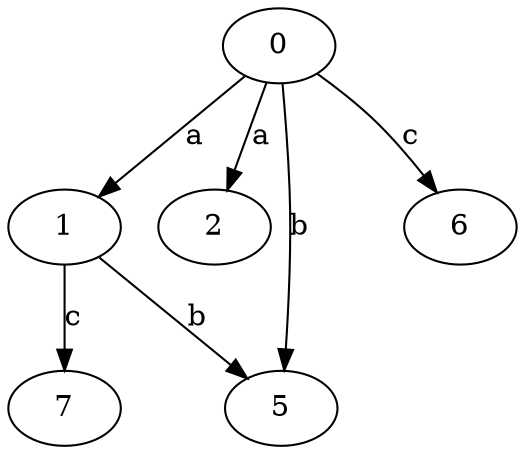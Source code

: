 strict digraph  {
0;
1;
2;
5;
6;
7;
0 -> 1  [label=a];
0 -> 2  [label=a];
0 -> 5  [label=b];
0 -> 6  [label=c];
1 -> 5  [label=b];
1 -> 7  [label=c];
}

